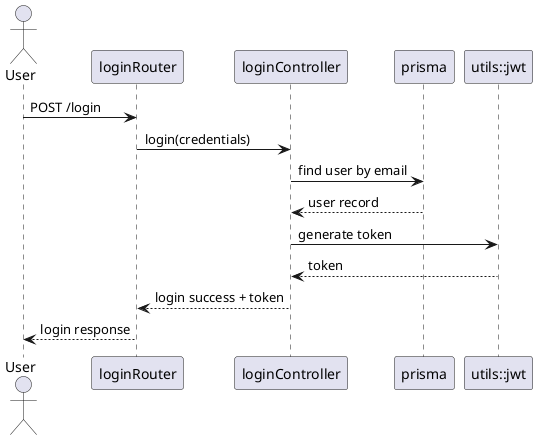 @startuml
actor User
participant "loginRouter" as LR
participant "loginController" as LC
participant "prisma" as DB
participant "utils::jwt" as JWT

User -> LR: POST /login
LR -> LC: login(credentials)
LC -> DB: find user by email
DB --> LC: user record
LC -> JWT: generate token
JWT --> LC: token
LC --> LR: login success + token
LR --> User: login response
@enduml
